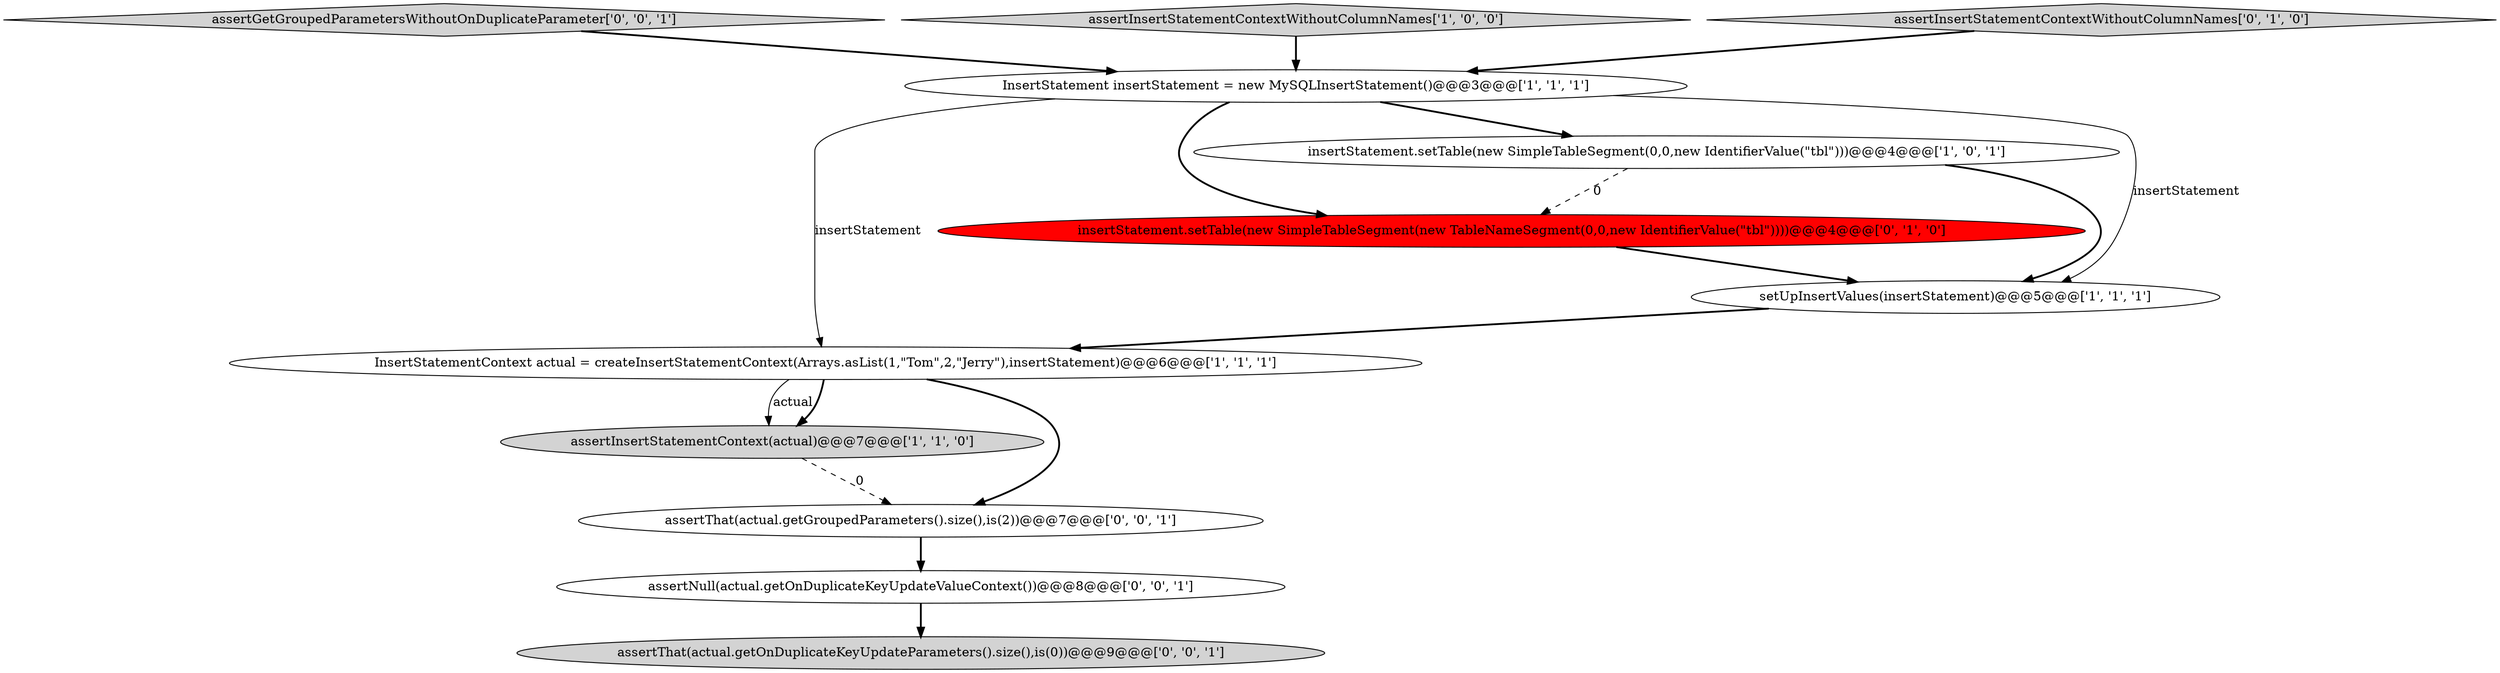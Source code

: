 digraph {
8 [style = filled, label = "assertNull(actual.getOnDuplicateKeyUpdateValueContext())@@@8@@@['0', '0', '1']", fillcolor = white, shape = ellipse image = "AAA0AAABBB3BBB"];
1 [style = filled, label = "InsertStatement insertStatement = new MySQLInsertStatement()@@@3@@@['1', '1', '1']", fillcolor = white, shape = ellipse image = "AAA0AAABBB1BBB"];
4 [style = filled, label = "assertInsertStatementContext(actual)@@@7@@@['1', '1', '0']", fillcolor = lightgray, shape = ellipse image = "AAA0AAABBB1BBB"];
11 [style = filled, label = "assertGetGroupedParametersWithoutOnDuplicateParameter['0', '0', '1']", fillcolor = lightgray, shape = diamond image = "AAA0AAABBB3BBB"];
0 [style = filled, label = "InsertStatementContext actual = createInsertStatementContext(Arrays.asList(1,\"Tom\",2,\"Jerry\"),insertStatement)@@@6@@@['1', '1', '1']", fillcolor = white, shape = ellipse image = "AAA0AAABBB1BBB"];
6 [style = filled, label = "insertStatement.setTable(new SimpleTableSegment(new TableNameSegment(0,0,new IdentifierValue(\"tbl\"))))@@@4@@@['0', '1', '0']", fillcolor = red, shape = ellipse image = "AAA1AAABBB2BBB"];
9 [style = filled, label = "assertThat(actual.getGroupedParameters().size(),is(2))@@@7@@@['0', '0', '1']", fillcolor = white, shape = ellipse image = "AAA0AAABBB3BBB"];
5 [style = filled, label = "assertInsertStatementContextWithoutColumnNames['1', '0', '0']", fillcolor = lightgray, shape = diamond image = "AAA0AAABBB1BBB"];
7 [style = filled, label = "assertInsertStatementContextWithoutColumnNames['0', '1', '0']", fillcolor = lightgray, shape = diamond image = "AAA0AAABBB2BBB"];
10 [style = filled, label = "assertThat(actual.getOnDuplicateKeyUpdateParameters().size(),is(0))@@@9@@@['0', '0', '1']", fillcolor = lightgray, shape = ellipse image = "AAA0AAABBB3BBB"];
3 [style = filled, label = "insertStatement.setTable(new SimpleTableSegment(0,0,new IdentifierValue(\"tbl\")))@@@4@@@['1', '0', '1']", fillcolor = white, shape = ellipse image = "AAA0AAABBB1BBB"];
2 [style = filled, label = "setUpInsertValues(insertStatement)@@@5@@@['1', '1', '1']", fillcolor = white, shape = ellipse image = "AAA0AAABBB1BBB"];
1->3 [style = bold, label=""];
0->4 [style = solid, label="actual"];
5->1 [style = bold, label=""];
8->10 [style = bold, label=""];
4->9 [style = dashed, label="0"];
0->9 [style = bold, label=""];
2->0 [style = bold, label=""];
1->6 [style = bold, label=""];
7->1 [style = bold, label=""];
3->6 [style = dashed, label="0"];
3->2 [style = bold, label=""];
9->8 [style = bold, label=""];
0->4 [style = bold, label=""];
11->1 [style = bold, label=""];
1->0 [style = solid, label="insertStatement"];
1->2 [style = solid, label="insertStatement"];
6->2 [style = bold, label=""];
}

